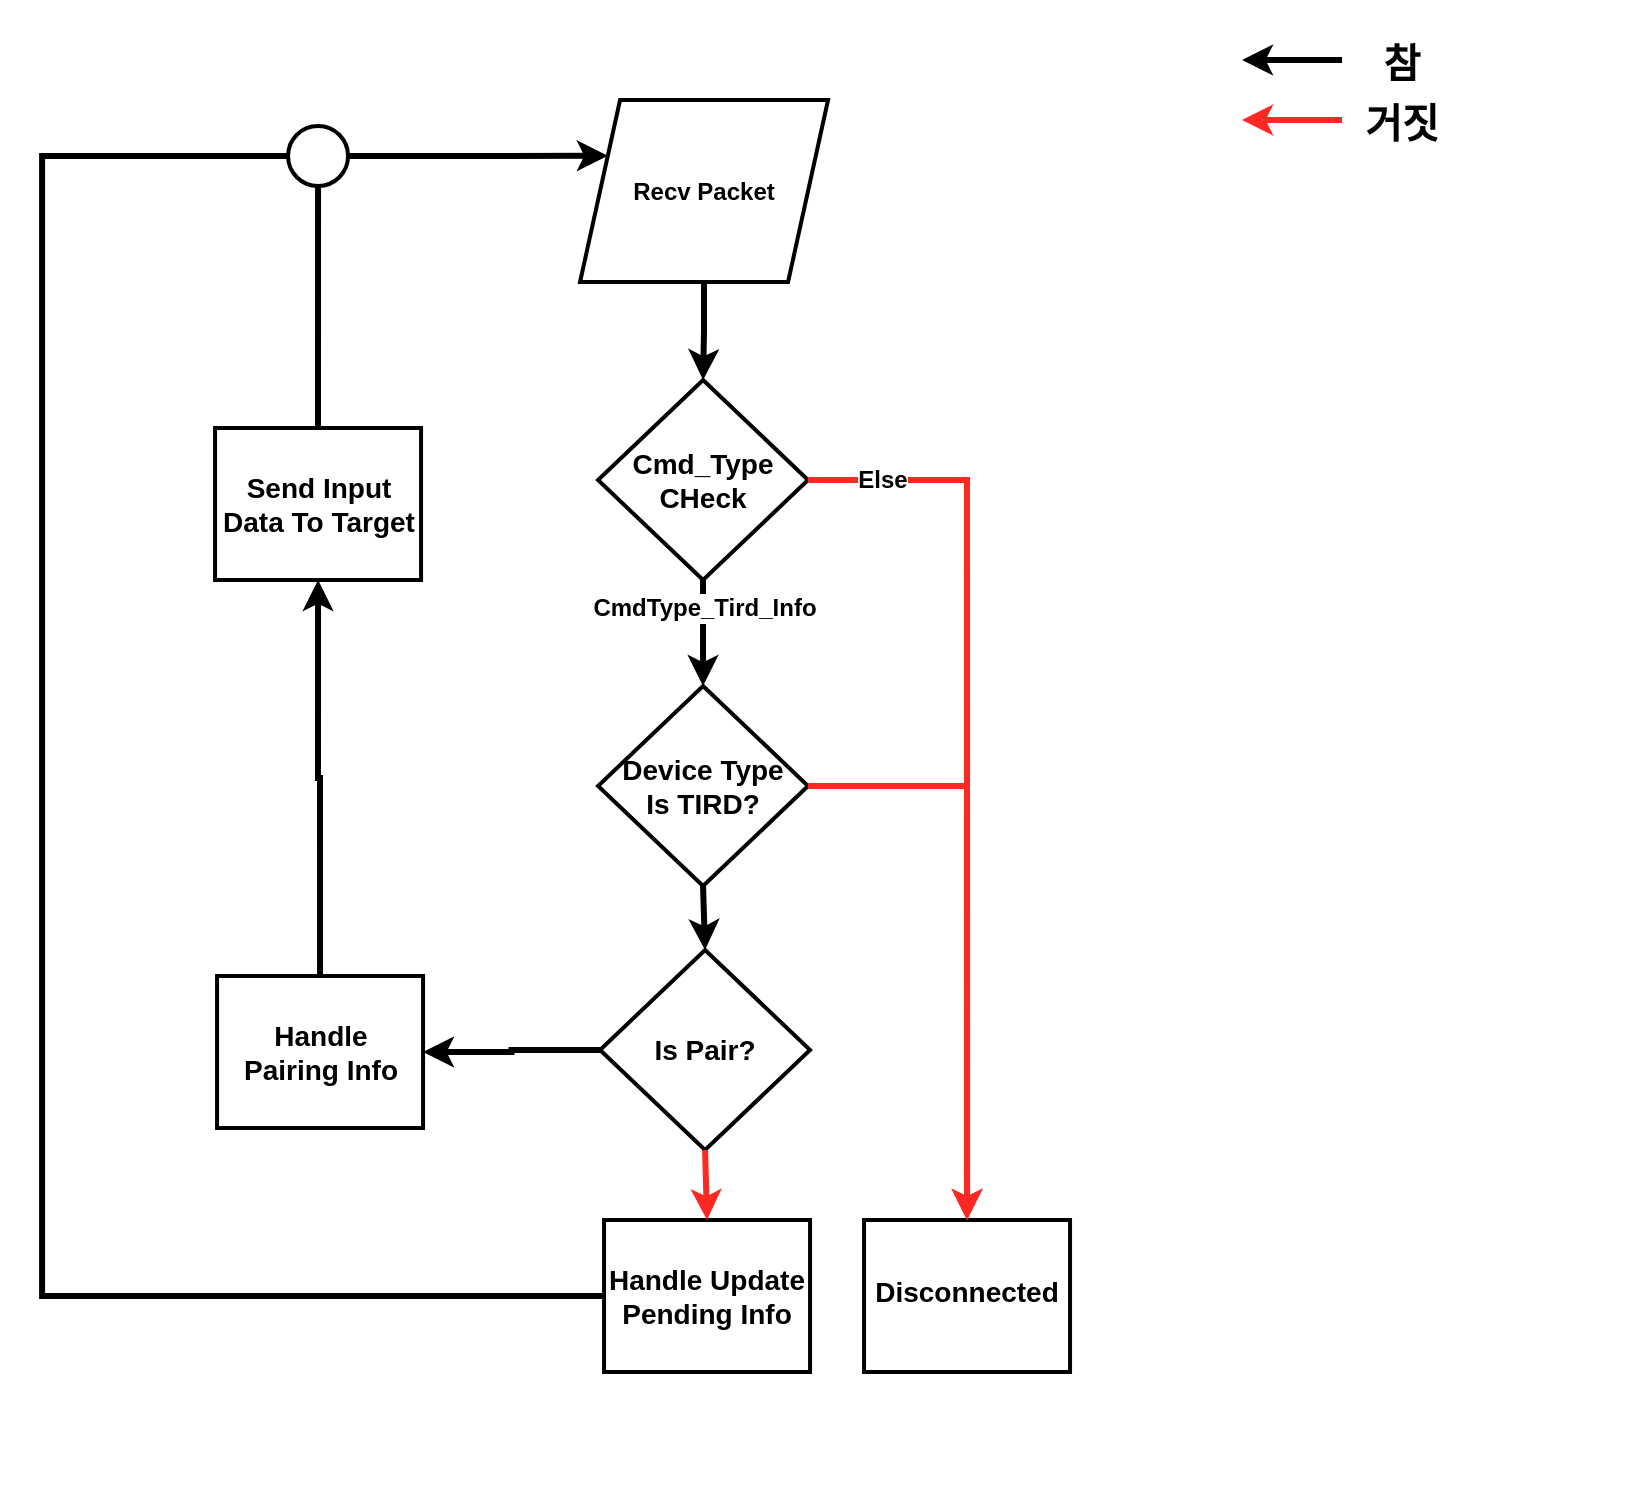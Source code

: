 <mxfile version="21.6.8" type="device">
  <diagram name="페이지-1" id="7Ij8uKjP76WhhLE6ZRci">
    <mxGraphModel dx="1687" dy="2098" grid="1" gridSize="10" guides="1" tooltips="1" connect="1" arrows="1" fold="1" page="1" pageScale="1" pageWidth="827" pageHeight="1169" background="#FFFFFF" math="0" shadow="0">
      <root>
        <mxCell id="0" />
        <mxCell id="1" parent="0" />
        <mxCell id="FlCNs_IBPol1UIJCw7tp-71" value="" style="rounded=0;whiteSpace=wrap;html=1;strokeColor=#ffffff;" parent="1" vertex="1">
          <mxGeometry y="-1169" width="820" height="740" as="geometry" />
        </mxCell>
        <mxCell id="FlCNs_IBPol1UIJCw7tp-15" style="edgeStyle=orthogonalEdgeStyle;rounded=0;orthogonalLoop=1;jettySize=auto;html=1;entryX=0.5;entryY=0;entryDx=0;entryDy=0;strokeWidth=3;" parent="1" source="FlCNs_IBPol1UIJCw7tp-10" target="FlCNs_IBPol1UIJCw7tp-13" edge="1">
          <mxGeometry relative="1" as="geometry" />
        </mxCell>
        <mxCell id="FlCNs_IBPol1UIJCw7tp-10" value="Recv Packet" style="shape=parallelogram;perimeter=parallelogramPerimeter;whiteSpace=wrap;html=1;fixedSize=1;aspect=fixed;strokeWidth=2;fontStyle=1" parent="1" vertex="1">
          <mxGeometry x="289.03" y="-1120" width="124" height="91" as="geometry" />
        </mxCell>
        <mxCell id="FlCNs_IBPol1UIJCw7tp-58" value="CmdType_Tird_Info" style="edgeStyle=orthogonalEdgeStyle;rounded=0;orthogonalLoop=1;jettySize=auto;html=1;entryX=0.5;entryY=0;entryDx=0;entryDy=0;fontStyle=1;fontSize=12;strokeWidth=3;exitX=0.5;exitY=1;exitDx=0;exitDy=0;" parent="1" source="FlCNs_IBPol1UIJCw7tp-13" target="VMmikbXuykKC2oKP8Y5w-1" edge="1">
          <mxGeometry x="0.501" relative="1" as="geometry">
            <Array as="points">
              <mxPoint x="352" y="-930" />
              <mxPoint x="350" y="-930" />
              <mxPoint x="350" y="-860" />
            </Array>
            <mxPoint as="offset" />
          </mxGeometry>
        </mxCell>
        <mxCell id="FlCNs_IBPol1UIJCw7tp-13" value="Cmd_Type&lt;br style=&quot;font-size: 14px;&quot;&gt;CHeck" style="rhombus;whiteSpace=wrap;html=1;aspect=fixed;strokeWidth=2;fontStyle=1;fontSize=14;" parent="1" vertex="1">
          <mxGeometry x="298.03" y="-980" width="105" height="100" as="geometry" />
        </mxCell>
        <mxCell id="FlCNs_IBPol1UIJCw7tp-21" value="Handle Update Pending Info" style="rounded=0;whiteSpace=wrap;html=1;fontStyle=1;strokeWidth=2;fontSize=14;" parent="1" vertex="1">
          <mxGeometry x="301.03" y="-560" width="103" height="76" as="geometry" />
        </mxCell>
        <mxCell id="FlCNs_IBPol1UIJCw7tp-23" value="Is Pair?" style="rhombus;whiteSpace=wrap;html=1;aspect=fixed;fontStyle=1;strokeWidth=2;fontSize=14;" parent="1" vertex="1">
          <mxGeometry x="299.03" y="-695" width="105" height="100" as="geometry" />
        </mxCell>
        <mxCell id="FlCNs_IBPol1UIJCw7tp-32" value="&lt;p style=&quot;margin: 0px; padding: 0px; border: 0px none; line-height: 0px; overflow-wrap: break-word; font-family: Arial; font-size: 14px;&quot;&gt;&lt;span style=&quot;font-size: 14px;&quot;&gt;&lt;/span&gt;&lt;/p&gt;&lt;p style=&quot;margin: 0px; padding: 0px; border: 0px none; line-height: 0px; overflow-wrap: break-word; font-family: Arial; font-size: 14px;&quot;&gt;&lt;span style=&quot;font-size: 14px;&quot;&gt;&lt;/span&gt;&lt;/p&gt;&lt;p style=&quot;margin: 0px; padding: 0px; border: 0px none; line-height: 0px; overflow-wrap: break-word; font-family: Arial; font-size: 14px;&quot;&gt;&lt;span style=&quot;font-size: 14px;&quot;&gt;Disconnected&lt;/span&gt;&lt;/p&gt;&lt;p style=&quot;margin: 0px; padding: 0px; border: 0px none; line-height: 0px; overflow-wrap: break-word; font-family: Arial; font-size: 14px;&quot;&gt;&lt;span style=&quot;font-size: 14px;&quot;&gt;&lt;br style=&quot;font-size: 14px;&quot;&gt;&lt;/span&gt;&lt;/p&gt;" style="rounded=0;whiteSpace=wrap;html=1;fontStyle=1;strokeWidth=2;fontSize=14;" parent="1" vertex="1">
          <mxGeometry x="431.03" y="-560" width="103" height="76" as="geometry" />
        </mxCell>
        <mxCell id="VzTFzCelFTvTFUtPNzLl-1" style="edgeStyle=orthogonalEdgeStyle;rounded=0;orthogonalLoop=1;jettySize=auto;html=1;exitX=0;exitY=0.5;exitDx=0;exitDy=0;entryX=1;entryY=0.5;entryDx=0;entryDy=0;fontStyle=1;strokeWidth=3;" parent="1" edge="1">
          <mxGeometry relative="1" as="geometry">
            <mxPoint x="670.03" y="-1140" as="sourcePoint" />
            <mxPoint x="620.03" y="-1140" as="targetPoint" />
          </mxGeometry>
        </mxCell>
        <mxCell id="VzTFzCelFTvTFUtPNzLl-2" style="edgeStyle=orthogonalEdgeStyle;rounded=0;orthogonalLoop=1;jettySize=auto;html=1;entryX=1;entryY=0.5;entryDx=0;entryDy=0;fontStyle=1;strokeWidth=3;strokeColor=#FC2821;" parent="1" edge="1">
          <mxGeometry relative="1" as="geometry">
            <mxPoint x="670.03" y="-1110" as="sourcePoint" />
            <mxPoint x="620.03" y="-1110" as="targetPoint" />
          </mxGeometry>
        </mxCell>
        <mxCell id="VzTFzCelFTvTFUtPNzLl-4" value="참" style="text;html=1;strokeColor=none;fillColor=none;align=center;verticalAlign=middle;whiteSpace=wrap;rounded=0;fontSize=20;fontStyle=1" parent="1" vertex="1">
          <mxGeometry x="670.03" y="-1154" width="60" height="30" as="geometry" />
        </mxCell>
        <mxCell id="VzTFzCelFTvTFUtPNzLl-5" value="거짓" style="text;html=1;strokeColor=none;fillColor=none;align=center;verticalAlign=middle;whiteSpace=wrap;rounded=0;fontSize=20;fontStyle=1" parent="1" vertex="1">
          <mxGeometry x="670.03" y="-1124" width="60" height="30" as="geometry" />
        </mxCell>
        <mxCell id="mwJyTNDDtB5qL9PiFzt8-2" style="edgeStyle=orthogonalEdgeStyle;rounded=0;orthogonalLoop=1;jettySize=auto;html=1;exitX=0;exitY=0.5;exitDx=0;exitDy=0;entryX=1;entryY=0.5;entryDx=0;entryDy=0;fontStyle=1;strokeWidth=3;" parent="1" source="FlCNs_IBPol1UIJCw7tp-23" target="mwJyTNDDtB5qL9PiFzt8-3" edge="1">
          <mxGeometry relative="1" as="geometry">
            <mxPoint x="180.03" y="-760" as="sourcePoint" />
            <mxPoint x="130.03" y="-760" as="targetPoint" />
            <Array as="points" />
          </mxGeometry>
        </mxCell>
        <mxCell id="mwJyTNDDtB5qL9PiFzt8-3" value="Handle&lt;br style=&quot;font-size: 14px;&quot;&gt;Pairing Info" style="rounded=0;whiteSpace=wrap;fontStyle=1;html=1;strokeWidth=2;fontSize=14;" parent="1" vertex="1">
          <mxGeometry x="107.53" y="-682" width="103" height="76" as="geometry" />
        </mxCell>
        <mxCell id="mwJyTNDDtB5qL9PiFzt8-4" value="Else" style="edgeStyle=orthogonalEdgeStyle;rounded=0;orthogonalLoop=1;jettySize=auto;html=1;exitX=1;exitY=0.5;exitDx=0;exitDy=0;entryX=0.5;entryY=0;entryDx=0;entryDy=0;fontStyle=1;strokeWidth=3;strokeColor=#FC2821;fontSize=12;" parent="1" source="FlCNs_IBPol1UIJCw7tp-13" target="FlCNs_IBPol1UIJCw7tp-32" edge="1">
          <mxGeometry x="-0.836" relative="1" as="geometry">
            <mxPoint x="650.03" y="-890" as="sourcePoint" />
            <mxPoint x="450.03" y="-890" as="targetPoint" />
            <mxPoint as="offset" />
          </mxGeometry>
        </mxCell>
        <mxCell id="mwJyTNDDtB5qL9PiFzt8-19" value="Send Input Data To Target" style="rounded=0;whiteSpace=wrap;fontStyle=1;html=1;strokeWidth=2;fontSize=14;" parent="1" vertex="1">
          <mxGeometry x="106.53" y="-956" width="103" height="76" as="geometry" />
        </mxCell>
        <mxCell id="mwJyTNDDtB5qL9PiFzt8-23" value="" style="ellipse;whiteSpace=wrap;html=1;strokeWidth=2;" parent="1" vertex="1">
          <mxGeometry x="143.03" y="-1107" width="30" height="30" as="geometry" />
        </mxCell>
        <mxCell id="mwJyTNDDtB5qL9PiFzt8-24" style="edgeStyle=orthogonalEdgeStyle;rounded=0;orthogonalLoop=1;jettySize=auto;html=1;exitX=0;exitY=0.5;exitDx=0;exitDy=0;fontStyle=1;strokeWidth=3;endArrow=none;endFill=0;entryX=0;entryY=0.5;entryDx=0;entryDy=0;" parent="1" source="FlCNs_IBPol1UIJCw7tp-21" target="mwJyTNDDtB5qL9PiFzt8-23" edge="1">
          <mxGeometry relative="1" as="geometry">
            <mxPoint x="-109.97" y="-640" as="sourcePoint" />
            <mxPoint x="-139.97" y="-640" as="targetPoint" />
            <Array as="points">
              <mxPoint x="20.03" y="-522" />
              <mxPoint x="20.03" y="-1092" />
            </Array>
          </mxGeometry>
        </mxCell>
        <mxCell id="mwJyTNDDtB5qL9PiFzt8-25" style="edgeStyle=orthogonalEdgeStyle;rounded=0;orthogonalLoop=1;jettySize=auto;html=1;fontStyle=1;strokeWidth=3;endArrow=none;endFill=0;entryX=0.5;entryY=1;entryDx=0;entryDy=0;exitX=0.5;exitY=0;exitDx=0;exitDy=0;" parent="1" target="mwJyTNDDtB5qL9PiFzt8-23" edge="1" source="mwJyTNDDtB5qL9PiFzt8-19">
          <mxGeometry relative="1" as="geometry">
            <mxPoint x="158.03" y="-1040" as="sourcePoint" />
            <mxPoint x="90.03" y="-1050" as="targetPoint" />
            <Array as="points">
              <mxPoint x="158" y="-960" />
              <mxPoint x="158" y="-960" />
            </Array>
          </mxGeometry>
        </mxCell>
        <mxCell id="mwJyTNDDtB5qL9PiFzt8-26" style="edgeStyle=orthogonalEdgeStyle;rounded=0;orthogonalLoop=1;jettySize=auto;html=1;exitX=1;exitY=0.5;exitDx=0;exitDy=0;entryX=0;entryY=0.25;entryDx=0;entryDy=0;fontStyle=1;strokeWidth=3;" parent="1" source="mwJyTNDDtB5qL9PiFzt8-23" target="FlCNs_IBPol1UIJCw7tp-10" edge="1">
          <mxGeometry relative="1" as="geometry">
            <mxPoint x="240.03" y="-1100" as="sourcePoint" />
            <mxPoint x="190.03" y="-1100" as="targetPoint" />
          </mxGeometry>
        </mxCell>
        <mxCell id="VMmikbXuykKC2oKP8Y5w-1" value="Device Type&lt;br style=&quot;font-size: 14px;&quot;&gt;Is TIRD?" style="rhombus;whiteSpace=wrap;html=1;aspect=fixed;fontStyle=1;strokeWidth=2;fontSize=14;" vertex="1" parent="1">
          <mxGeometry x="298.03" y="-827" width="105" height="100" as="geometry" />
        </mxCell>
        <mxCell id="VMmikbXuykKC2oKP8Y5w-2" style="edgeStyle=orthogonalEdgeStyle;rounded=0;orthogonalLoop=1;jettySize=auto;html=1;exitX=0.5;exitY=1;exitDx=0;exitDy=0;entryX=0.5;entryY=0;entryDx=0;entryDy=0;fontStyle=1;strokeWidth=3;" edge="1" parent="1" source="VMmikbXuykKC2oKP8Y5w-1" target="FlCNs_IBPol1UIJCw7tp-23">
          <mxGeometry relative="1" as="geometry">
            <mxPoint x="280" y="-770" as="sourcePoint" />
            <mxPoint x="230" y="-770" as="targetPoint" />
          </mxGeometry>
        </mxCell>
        <mxCell id="VMmikbXuykKC2oKP8Y5w-3" style="edgeStyle=orthogonalEdgeStyle;rounded=0;orthogonalLoop=1;jettySize=auto;html=1;exitX=1;exitY=0.5;exitDx=0;exitDy=0;entryX=0.5;entryY=0;entryDx=0;entryDy=0;fontStyle=1;strokeWidth=3;strokeColor=#FC2821;" edge="1" parent="1" source="VMmikbXuykKC2oKP8Y5w-1" target="FlCNs_IBPol1UIJCw7tp-32">
          <mxGeometry relative="1" as="geometry">
            <mxPoint x="340.0" y="-810" as="sourcePoint" />
            <mxPoint x="140.0" y="-810" as="targetPoint" />
          </mxGeometry>
        </mxCell>
        <mxCell id="VMmikbXuykKC2oKP8Y5w-4" style="edgeStyle=orthogonalEdgeStyle;rounded=0;orthogonalLoop=1;jettySize=auto;html=1;exitX=0.5;exitY=1;exitDx=0;exitDy=0;entryX=0.5;entryY=0;entryDx=0;entryDy=0;fontStyle=1;strokeWidth=3;strokeColor=#FC2821;" edge="1" parent="1" source="FlCNs_IBPol1UIJCw7tp-23" target="FlCNs_IBPol1UIJCw7tp-21">
          <mxGeometry relative="1" as="geometry">
            <mxPoint x="360.0" y="-740" as="sourcePoint" />
            <mxPoint x="160.0" y="-740" as="targetPoint" />
          </mxGeometry>
        </mxCell>
        <mxCell id="VMmikbXuykKC2oKP8Y5w-5" style="edgeStyle=orthogonalEdgeStyle;rounded=0;orthogonalLoop=1;jettySize=auto;html=1;exitX=0.5;exitY=0;exitDx=0;exitDy=0;entryX=0.5;entryY=1;entryDx=0;entryDy=0;fontStyle=1;strokeWidth=3;" edge="1" parent="1" source="mwJyTNDDtB5qL9PiFzt8-3" target="mwJyTNDDtB5qL9PiFzt8-19">
          <mxGeometry relative="1" as="geometry">
            <mxPoint x="60" y="-790" as="sourcePoint" />
            <mxPoint x="10" y="-790" as="targetPoint" />
          </mxGeometry>
        </mxCell>
      </root>
    </mxGraphModel>
  </diagram>
</mxfile>
